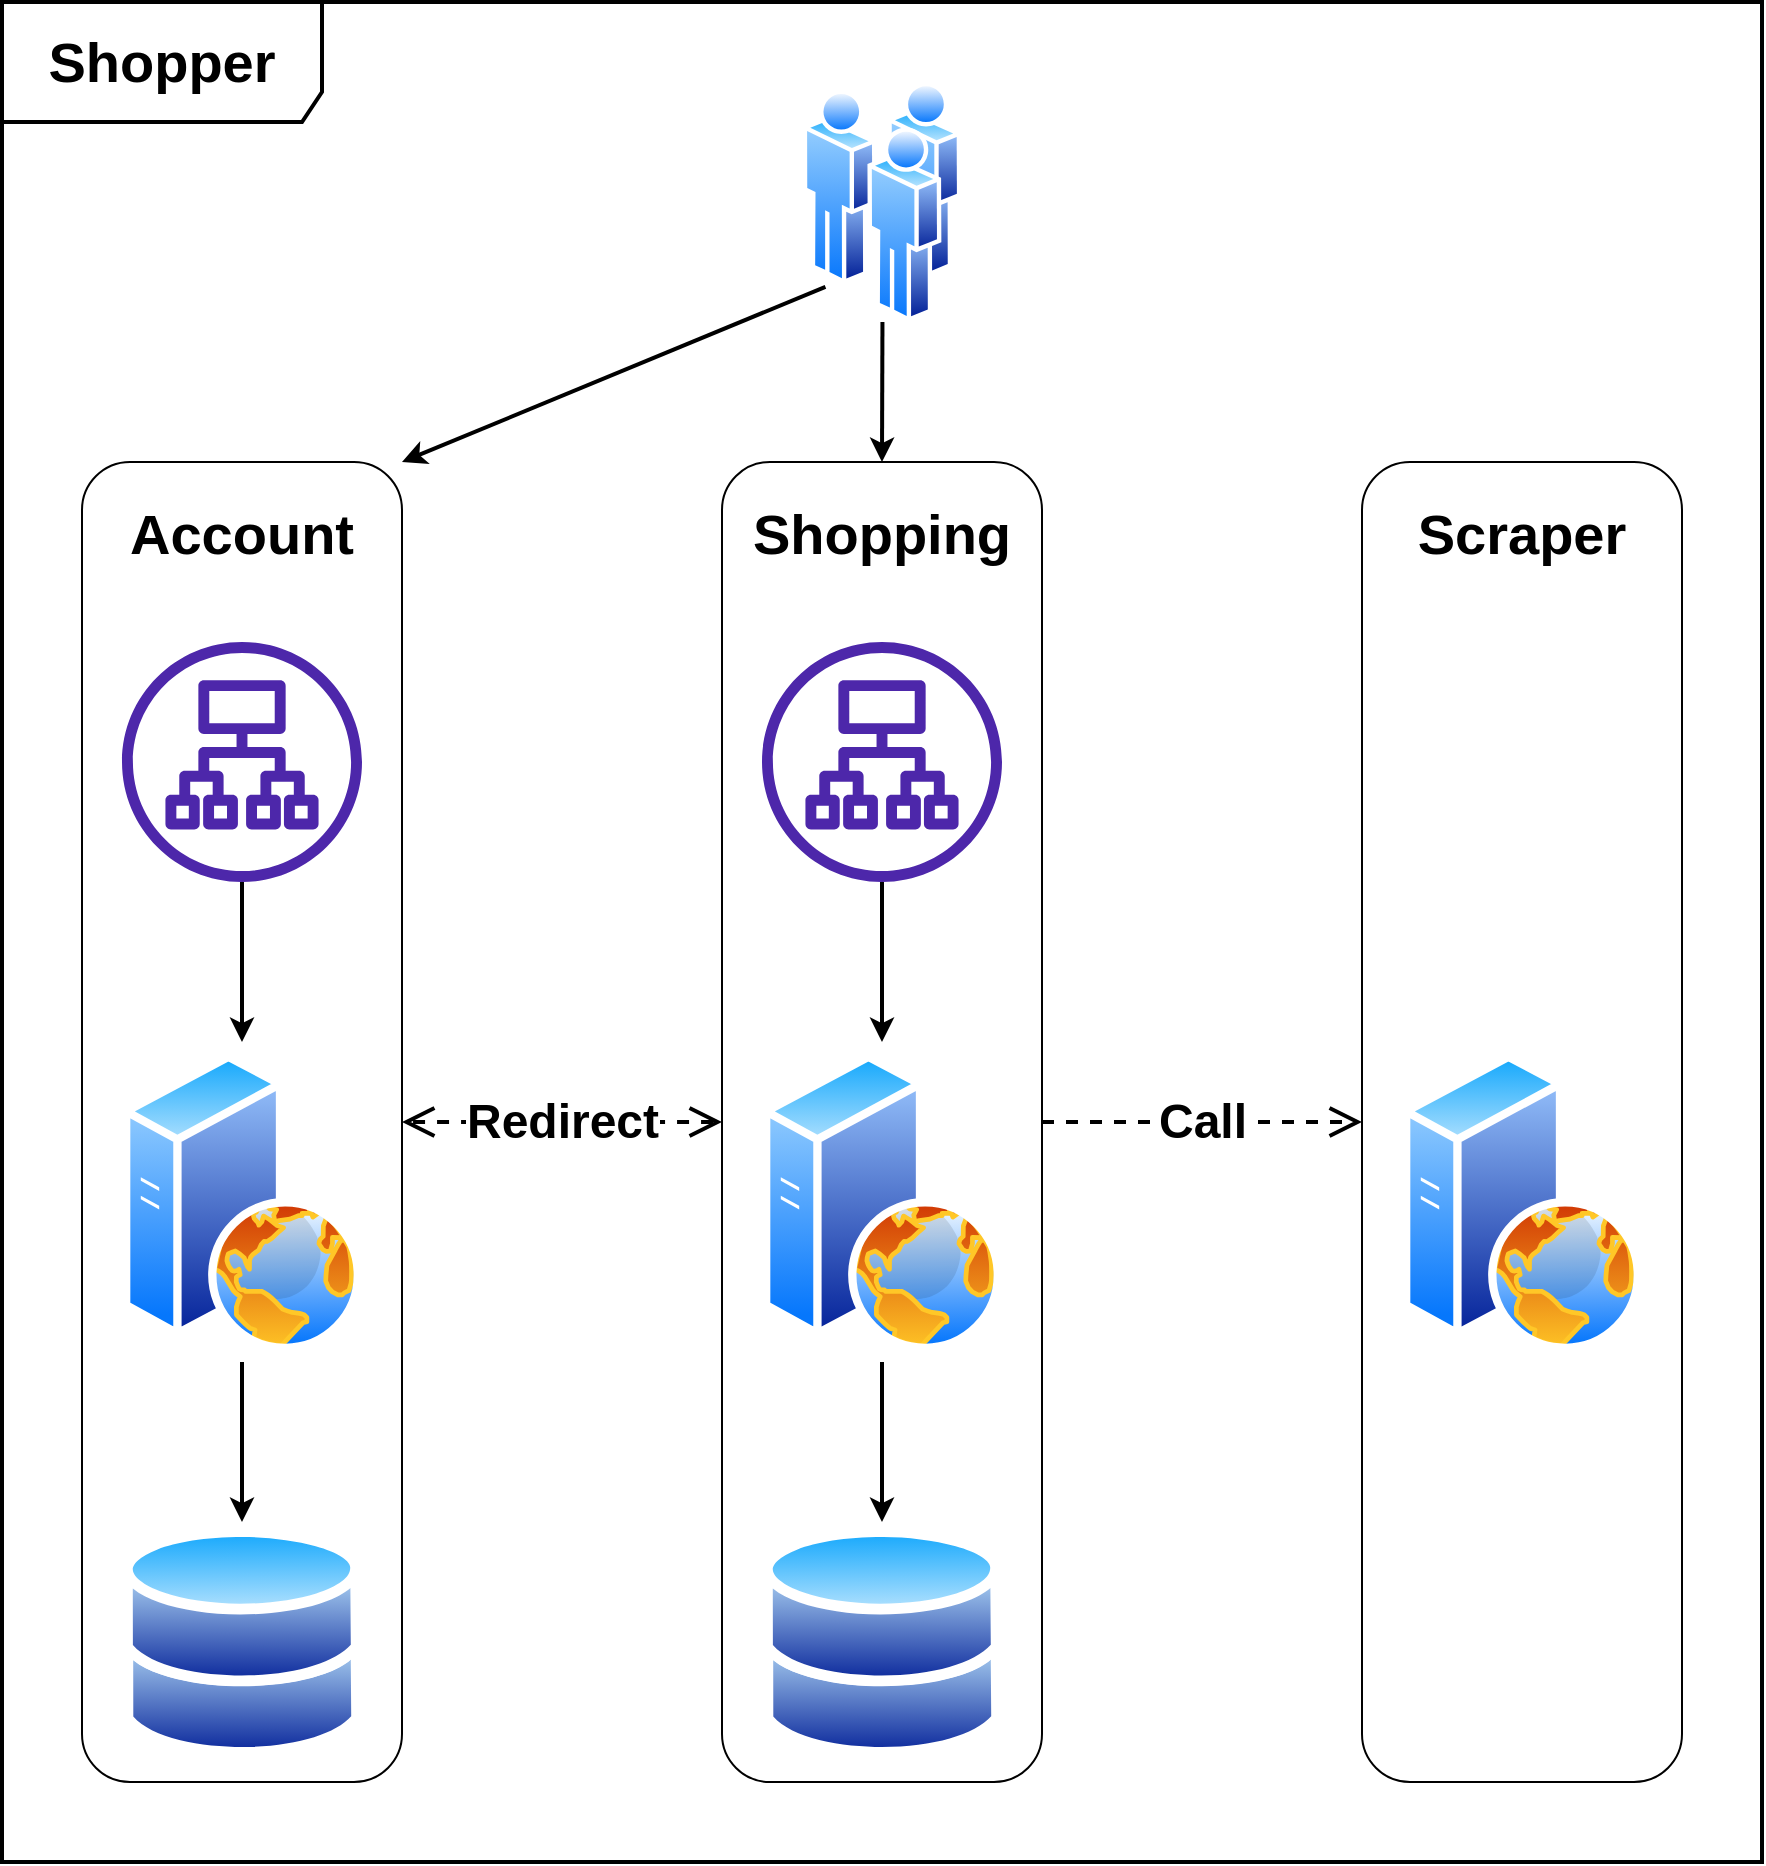 <mxfile scale="0.4" border="10">
    <diagram name="Architecture" id="ZxNb3ZRvxUXgHok0wGSw">
        <mxGraphModel dx="1595" dy="1448" grid="1" gridSize="10" guides="1" tooltips="1" connect="1" arrows="1" fold="1" page="0" pageScale="1" pageWidth="850" pageHeight="1100" background="#ffffff" math="0" shadow="0">
            <root>
                <mxCell id="JIjRH5YEn0AflAmvl6jd-0"/>
                <mxCell id="JIjRH5YEn0AflAmvl6jd-1" parent="JIjRH5YEn0AflAmvl6jd-0"/>
                <mxCell id="JIjRH5YEn0AflAmvl6jd-2" value="&lt;font style=&quot;font-size: 28px&quot;&gt;&lt;b&gt;Shopper&lt;/b&gt;&lt;/font&gt;" style="shape=umlFrame;whiteSpace=wrap;html=1;strokeWidth=2;width=160;height=60;fontSize=16;rounded=0;" vertex="1" parent="JIjRH5YEn0AflAmvl6jd-1">
                    <mxGeometry x="-40" y="-240" width="880" height="930" as="geometry"/>
                </mxCell>
                <mxCell id="2dJTBPjTqBGKgnkC0r_L-22" value="" style="rounded=1;whiteSpace=wrap;html=1;fillColor=none;gradientColor=#ffffff;" vertex="1" parent="JIjRH5YEn0AflAmvl6jd-1">
                    <mxGeometry x="640" y="-10" width="160" height="660" as="geometry"/>
                </mxCell>
                <mxCell id="2dJTBPjTqBGKgnkC0r_L-21" value="" style="rounded=1;whiteSpace=wrap;html=1;fillColor=none;gradientColor=#ffffff;" vertex="1" parent="JIjRH5YEn0AflAmvl6jd-1">
                    <mxGeometry x="320" y="-10" width="160" height="660" as="geometry"/>
                </mxCell>
                <mxCell id="2dJTBPjTqBGKgnkC0r_L-20" value="" style="rounded=1;whiteSpace=wrap;html=1;fillColor=none;gradientColor=#ffffff;" vertex="1" parent="JIjRH5YEn0AflAmvl6jd-1">
                    <mxGeometry y="-10" width="160" height="660" as="geometry"/>
                </mxCell>
                <mxCell id="JIjRH5YEn0AflAmvl6jd-12" value="Redirect" style="endArrow=open;endSize=12;dashed=1;html=1;fontSize=24;startArrow=open;startFill=0;startSize=12;rounded=0;strokeWidth=2;exitX=0;exitY=0.5;exitDx=0;exitDy=0;entryX=1;entryY=0.5;entryDx=0;entryDy=0;fontStyle=1" edge="1" parent="JIjRH5YEn0AflAmvl6jd-1" source="2dJTBPjTqBGKgnkC0r_L-21" target="2dJTBPjTqBGKgnkC0r_L-20">
                    <mxGeometry width="160" relative="1" as="geometry">
                        <mxPoint x="280" y="370" as="sourcePoint"/>
                        <mxPoint x="210" y="360" as="targetPoint"/>
                    </mxGeometry>
                </mxCell>
                <mxCell id="JIjRH5YEn0AflAmvl6jd-13" value="Call" style="endArrow=open;endSize=12;dashed=1;html=1;fontSize=24;rounded=0;strokeWidth=2;entryX=0;entryY=0.5;entryDx=0;entryDy=0;exitX=1;exitY=0.5;exitDx=0;exitDy=0;exitPerimeter=0;fontStyle=1" edge="1" parent="JIjRH5YEn0AflAmvl6jd-1" source="2dJTBPjTqBGKgnkC0r_L-21" target="2dJTBPjTqBGKgnkC0r_L-22">
                    <mxGeometry width="160" relative="1" as="geometry">
                        <mxPoint x="530" y="360" as="sourcePoint"/>
                        <mxPoint x="590" y="360" as="targetPoint"/>
                    </mxGeometry>
                </mxCell>
                <mxCell id="2dJTBPjTqBGKgnkC0r_L-23" value="" style="edgeStyle=none;html=1;strokeWidth=2;entryX=0.5;entryY=0;entryDx=0;entryDy=0;" edge="1" parent="JIjRH5YEn0AflAmvl6jd-1" source="2dJTBPjTqBGKgnkC0r_L-4" target="2dJTBPjTqBGKgnkC0r_L-21">
                    <mxGeometry relative="1" as="geometry">
                        <mxPoint x="400" y="60" as="targetPoint"/>
                    </mxGeometry>
                </mxCell>
                <mxCell id="2dJTBPjTqBGKgnkC0r_L-4" value="" style="perimeter=ellipsePerimeter;html=1;align=center;shadow=0;dashed=0;spacingTop=3;image;image=img/lib/active_directory/users.svg;fillColor=#0000FF;" vertex="1" parent="JIjRH5YEn0AflAmvl6jd-1">
                    <mxGeometry x="360.0" y="-200" width="80" height="120" as="geometry"/>
                </mxCell>
                <mxCell id="dBXv0Cr02nEY2B-t-vJL-1" value="" style="edgeStyle=none;html=1;strokeWidth=2;" edge="1" parent="JIjRH5YEn0AflAmvl6jd-1" source="2dJTBPjTqBGKgnkC0r_L-5" target="dBXv0Cr02nEY2B-t-vJL-0">
                    <mxGeometry relative="1" as="geometry"/>
                </mxCell>
                <mxCell id="2dJTBPjTqBGKgnkC0r_L-5" value="" style="sketch=0;outlineConnect=0;fontColor=#232F3E;gradientColor=none;fillColor=#4D27AA;strokeColor=none;dashed=0;verticalLabelPosition=bottom;verticalAlign=top;align=center;html=1;fontSize=12;fontStyle=0;aspect=fixed;pointerEvents=1;shape=mxgraph.aws4.application_load_balancer;" vertex="1" parent="JIjRH5YEn0AflAmvl6jd-1">
                    <mxGeometry x="20" y="80" width="120" height="120" as="geometry"/>
                </mxCell>
                <mxCell id="dBXv0Cr02nEY2B-t-vJL-4" value="" style="edgeStyle=none;html=1;strokeWidth=2;" edge="1" parent="JIjRH5YEn0AflAmvl6jd-1" source="2dJTBPjTqBGKgnkC0r_L-6" target="dBXv0Cr02nEY2B-t-vJL-3">
                    <mxGeometry relative="1" as="geometry"/>
                </mxCell>
                <mxCell id="2dJTBPjTqBGKgnkC0r_L-6" value="" style="sketch=0;outlineConnect=0;fontColor=#232F3E;gradientColor=none;fillColor=#4D27AA;strokeColor=none;dashed=0;verticalLabelPosition=bottom;verticalAlign=top;align=center;html=1;fontSize=12;fontStyle=0;aspect=fixed;pointerEvents=1;shape=mxgraph.aws4.application_load_balancer;" vertex="1" parent="JIjRH5YEn0AflAmvl6jd-1">
                    <mxGeometry x="340" y="80" width="120" height="120" as="geometry"/>
                </mxCell>
                <mxCell id="2dJTBPjTqBGKgnkC0r_L-8" value="" style="perimeter=ellipsePerimeter;html=1;align=center;shadow=0;dashed=0;spacingTop=3;image;image=img/lib/active_directory/databases.svg;fillColor=default;gradientColor=#ffffff;" vertex="1" parent="JIjRH5YEn0AflAmvl6jd-1">
                    <mxGeometry x="20" y="520" width="120" height="120" as="geometry"/>
                </mxCell>
                <mxCell id="2dJTBPjTqBGKgnkC0r_L-9" value="" style="perimeter=ellipsePerimeter;html=1;align=center;shadow=0;dashed=0;spacingTop=3;image;image=img/lib/active_directory/databases.svg;fillColor=default;gradientColor=#ffffff;" vertex="1" parent="JIjRH5YEn0AflAmvl6jd-1">
                    <mxGeometry x="340" y="520" width="120" height="120" as="geometry"/>
                </mxCell>
                <mxCell id="2dJTBPjTqBGKgnkC0r_L-15" value="" style="edgeStyle=none;html=1;exitX=0;exitY=1;exitDx=0;exitDy=0;strokeWidth=2;entryX=1;entryY=0;entryDx=0;entryDy=0;" edge="1" parent="JIjRH5YEn0AflAmvl6jd-1" source="2dJTBPjTqBGKgnkC0r_L-4" target="2dJTBPjTqBGKgnkC0r_L-20">
                    <mxGeometry relative="1" as="geometry">
                        <mxPoint x="240" as="sourcePoint"/>
                        <mxPoint x="220" y="90" as="targetPoint"/>
                    </mxGeometry>
                </mxCell>
                <mxCell id="dBXv0Cr02nEY2B-t-vJL-2" value="" style="edgeStyle=none;html=1;strokeWidth=2;" edge="1" parent="JIjRH5YEn0AflAmvl6jd-1" source="dBXv0Cr02nEY2B-t-vJL-0" target="2dJTBPjTqBGKgnkC0r_L-8">
                    <mxGeometry relative="1" as="geometry"/>
                </mxCell>
                <mxCell id="dBXv0Cr02nEY2B-t-vJL-0" value="" style="perimeter=ellipsePerimeter;html=1;align=center;shadow=0;dashed=0;spacingTop=3;image;image=img/lib/active_directory/web_server.svg;fillColor=none;gradientColor=#ffffff;" vertex="1" parent="JIjRH5YEn0AflAmvl6jd-1">
                    <mxGeometry x="20" y="280" width="120" height="160" as="geometry"/>
                </mxCell>
                <mxCell id="dBXv0Cr02nEY2B-t-vJL-5" value="" style="edgeStyle=none;html=1;strokeWidth=2;" edge="1" parent="JIjRH5YEn0AflAmvl6jd-1" source="dBXv0Cr02nEY2B-t-vJL-3" target="2dJTBPjTqBGKgnkC0r_L-9">
                    <mxGeometry relative="1" as="geometry"/>
                </mxCell>
                <mxCell id="dBXv0Cr02nEY2B-t-vJL-3" value="" style="perimeter=ellipsePerimeter;html=1;align=center;shadow=0;dashed=0;spacingTop=3;image;image=img/lib/active_directory/web_server.svg;fillColor=none;gradientColor=#ffffff;" vertex="1" parent="JIjRH5YEn0AflAmvl6jd-1">
                    <mxGeometry x="340" y="280" width="120" height="160" as="geometry"/>
                </mxCell>
                <mxCell id="dBXv0Cr02nEY2B-t-vJL-6" value="" style="perimeter=ellipsePerimeter;html=1;align=center;shadow=0;dashed=0;spacingTop=3;image;image=img/lib/active_directory/web_server.svg;fillColor=none;gradientColor=#ffffff;" vertex="1" parent="JIjRH5YEn0AflAmvl6jd-1">
                    <mxGeometry x="660" y="280" width="120" height="160" as="geometry"/>
                </mxCell>
                <mxCell id="dBXv0Cr02nEY2B-t-vJL-7" value="Account" style="text;align=center;fontStyle=1;verticalAlign=middle;spacingLeft=3;spacingRight=3;strokeColor=none;rotatable=0;points=[[0,0.5],[1,0.5]];portConstraint=eastwest;fillColor=none;gradientColor=#ffffff;fontSize=28;" vertex="1" parent="JIjRH5YEn0AflAmvl6jd-1">
                    <mxGeometry x="10" width="140" height="46" as="geometry"/>
                </mxCell>
                <mxCell id="dBXv0Cr02nEY2B-t-vJL-8" value="Shopping" style="text;align=center;fontStyle=1;verticalAlign=middle;spacingLeft=3;spacingRight=3;strokeColor=none;rotatable=0;points=[[0,0.5],[1,0.5]];portConstraint=eastwest;fillColor=none;gradientColor=#ffffff;fontSize=28;" vertex="1" parent="JIjRH5YEn0AflAmvl6jd-1">
                    <mxGeometry x="330" width="140" height="46" as="geometry"/>
                </mxCell>
                <mxCell id="dBXv0Cr02nEY2B-t-vJL-9" value="Scraper" style="text;align=center;fontStyle=1;verticalAlign=middle;spacingLeft=3;spacingRight=3;strokeColor=none;rotatable=0;points=[[0,0.5],[1,0.5]];portConstraint=eastwest;fillColor=none;gradientColor=#ffffff;fontSize=28;" vertex="1" parent="JIjRH5YEn0AflAmvl6jd-1">
                    <mxGeometry x="650" width="140" height="46" as="geometry"/>
                </mxCell>
            </root>
        </mxGraphModel>
    </diagram>
    <diagram id="7tRKmhC-mB-L5PQ5Lk3L" name="Architecture-1">
        <mxGraphModel dx="1356" dy="838" grid="1" gridSize="10" guides="1" tooltips="1" connect="1" arrows="1" fold="1" page="0" pageScale="1" pageWidth="850" pageHeight="1100" background="#ffffff" math="0" shadow="0">
            <root>
                <mxCell id="if_bvw1ssVbsV0cjsmjo-0"/>
                <mxCell id="if_bvw1ssVbsV0cjsmjo-1" parent="if_bvw1ssVbsV0cjsmjo-0"/>
                <mxCell id="14" value="&lt;font style=&quot;font-size: 28px&quot;&gt;&lt;b&gt;Shopper&lt;/b&gt;&lt;/font&gt;" style="shape=umlFrame;whiteSpace=wrap;html=1;strokeWidth=2;width=160;height=60;fontSize=16;rounded=0;" parent="if_bvw1ssVbsV0cjsmjo-1" vertex="1">
                    <mxGeometry x="-40" y="60" width="880" height="430" as="geometry"/>
                </mxCell>
                <mxCell id="0" value="&lt;p style=&quot;margin: 0px ; margin-top: 6px ; text-align: center&quot;&gt;&lt;b&gt;&lt;font style=&quot;font-size: 28px&quot;&gt;Account&lt;/font&gt;&lt;/b&gt;&lt;/p&gt;&lt;hr style=&quot;font-size: 20px&quot;&gt;&lt;p style=&quot;margin: 0px 0px 0px 8px ; font-size: 20px&quot;&gt;&lt;font style=&quot;font-size: 20px&quot;&gt;&lt;br&gt;&lt;/font&gt;&lt;/p&gt;&lt;p style=&quot;text-align: center ; margin: 0px 0px 0px 8px&quot;&gt;&lt;font style=&quot;font-size: 24px&quot;&gt;Authen&lt;/font&gt;&lt;/p&gt;" style="align=left;overflow=fill;html=1;dropTarget=0;rounded=0;" parent="if_bvw1ssVbsV0cjsmjo-1" vertex="1">
                    <mxGeometry x="20" y="290" width="160" height="140" as="geometry"/>
                </mxCell>
                <mxCell id="1" value="" style="shape=component;jettyWidth=8;jettyHeight=4;rounded=0;" parent="0" vertex="1">
                    <mxGeometry x="1" width="20" height="20" relative="1" as="geometry">
                        <mxPoint x="-24" y="4" as="offset"/>
                    </mxGeometry>
                </mxCell>
                <mxCell id="2" value="&lt;p style=&quot;margin: 0px ; margin-top: 6px ; text-align: center&quot;&gt;&lt;b&gt;&lt;font style=&quot;font-size: 28px&quot;&gt;Shopping&lt;/font&gt;&lt;/b&gt;&lt;/p&gt;&lt;hr style=&quot;font-size: 20px&quot;&gt;&lt;p style=&quot;margin: 0px 0px 0px 8px ; font-size: 20px&quot;&gt;&lt;font style=&quot;font-size: 20px&quot;&gt;&lt;br&gt;&lt;/font&gt;&lt;/p&gt;&lt;p style=&quot;text-align: center ; margin: 0px 0px 0px 8px&quot;&gt;&lt;font&gt;&lt;font style=&quot;font-size: 24px&quot;&gt;Product&lt;/font&gt;&lt;br&gt;&lt;/font&gt;&lt;/p&gt;" style="align=left;overflow=fill;html=1;dropTarget=0;rounded=0;" parent="if_bvw1ssVbsV0cjsmjo-1" vertex="1">
                    <mxGeometry x="300" y="290" width="200" height="140" as="geometry"/>
                </mxCell>
                <mxCell id="3" value="" style="shape=component;jettyWidth=8;jettyHeight=4;rounded=0;" parent="2" vertex="1">
                    <mxGeometry x="1" width="20" height="20" relative="1" as="geometry">
                        <mxPoint x="-24" y="4" as="offset"/>
                    </mxGeometry>
                </mxCell>
                <mxCell id="7" value="&lt;p style=&quot;margin: 0px ; margin-top: 6px ; text-align: center&quot;&gt;&lt;b&gt;&lt;font style=&quot;font-size: 28px&quot;&gt;Scraper&lt;/font&gt;&lt;/b&gt;&lt;/p&gt;&lt;hr style=&quot;font-size: 20px&quot;&gt;&lt;p style=&quot;margin: 0px 0px 0px 8px ; font-size: 20px&quot;&gt;&lt;br&gt;&lt;/p&gt;&lt;p style=&quot;text-align: center ; margin: 0px 0px 0px 8px&quot;&gt;&lt;font style=&quot;font-size: 24px&quot;&gt;Worker&lt;/font&gt;&lt;/p&gt;" style="align=left;overflow=fill;html=1;dropTarget=0;rounded=0;" parent="if_bvw1ssVbsV0cjsmjo-1" vertex="1">
                    <mxGeometry x="620" y="290" width="160" height="140" as="geometry"/>
                </mxCell>
                <mxCell id="8" value="" style="shape=component;jettyWidth=8;jettyHeight=4;rounded=0;" parent="7" vertex="1">
                    <mxGeometry x="1" width="20" height="20" relative="1" as="geometry">
                        <mxPoint x="-24" y="4" as="offset"/>
                    </mxGeometry>
                </mxCell>
                <mxCell id="19" value="" style="edgeStyle=none;html=1;fontSize=18;entryX=0.5;entryY=0;entryDx=0;entryDy=0;rounded=0;" parent="if_bvw1ssVbsV0cjsmjo-1" source="15" target="2" edge="1">
                    <mxGeometry relative="1" as="geometry"/>
                </mxCell>
                <mxCell id="15" value="" style="shape=umlActor;verticalLabelPosition=bottom;verticalAlign=top;html=1;strokeWidth=3;rounded=0;" parent="if_bvw1ssVbsV0cjsmjo-1" vertex="1">
                    <mxGeometry x="385" y="134" width="30" height="60" as="geometry"/>
                </mxCell>
                <mxCell id="20" value="" style="edgeStyle=none;html=1;fontSize=18;entryX=0.5;entryY=0;entryDx=0;entryDy=0;exitX=0;exitY=1;exitDx=0;exitDy=0;exitPerimeter=0;rounded=0;" parent="if_bvw1ssVbsV0cjsmjo-1" source="15" target="0" edge="1">
                    <mxGeometry relative="1" as="geometry">
                        <mxPoint x="410" y="204.0" as="sourcePoint"/>
                        <mxPoint x="410" y="300" as="targetPoint"/>
                    </mxGeometry>
                </mxCell>
                <mxCell id="23" value="Redirect" style="endArrow=open;endSize=12;dashed=1;html=1;fontSize=18;entryX=1;entryY=0.5;entryDx=0;entryDy=0;exitX=0;exitY=0.5;exitDx=0;exitDy=0;startArrow=open;startFill=0;startSize=12;rounded=0;" parent="if_bvw1ssVbsV0cjsmjo-1" source="2" target="0" edge="1">
                    <mxGeometry width="160" relative="1" as="geometry">
                        <mxPoint x="10" y="358.57" as="sourcePoint"/>
                        <mxPoint x="-340" y="358.57" as="targetPoint"/>
                    </mxGeometry>
                </mxCell>
                <mxCell id="24" value="Call" style="endArrow=open;endSize=12;dashed=1;html=1;exitX=1;exitY=0.5;exitDx=0;exitDy=0;entryX=0;entryY=0.5;entryDx=0;entryDy=0;fontSize=18;rounded=0;" parent="if_bvw1ssVbsV0cjsmjo-1" source="2" target="7" edge="1">
                    <mxGeometry width="160" relative="1" as="geometry">
                        <mxPoint x="350" y="590" as="sourcePoint"/>
                        <mxPoint x="690" y="590" as="targetPoint"/>
                    </mxGeometry>
                </mxCell>
            </root>
        </mxGraphModel>
    </diagram>
</mxfile>